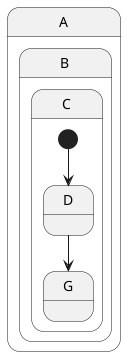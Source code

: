 {
  "sha1": "ap240d907jaumd15g3jeh2r9el718y",
  "insertion": {
    "when": "2024-05-30T20:48:21.922Z",
    "user": "plantuml@gmail.com"
  }
}
@startuml
state A begin
  state B begin
    state C begin
      [*] --> D
      D --> G
    end state
  end state
end state

@enduml
